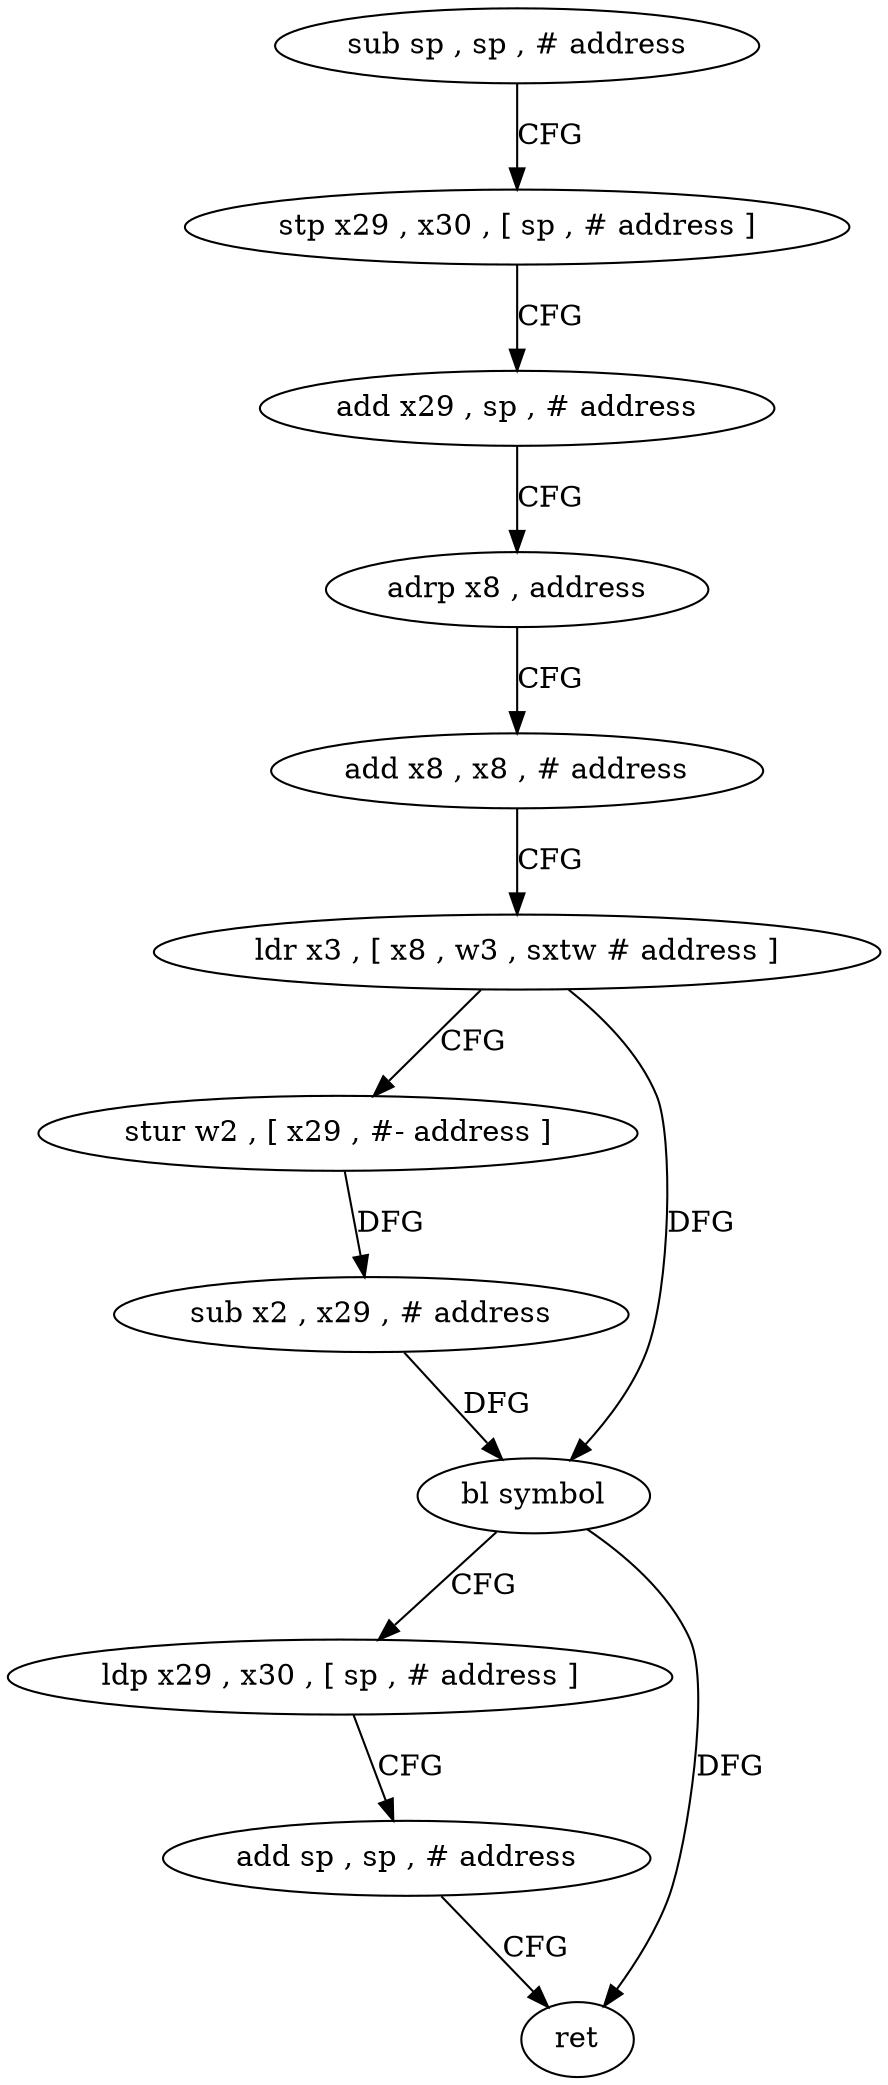digraph "func" {
"4253752" [label = "sub sp , sp , # address" ]
"4253756" [label = "stp x29 , x30 , [ sp , # address ]" ]
"4253760" [label = "add x29 , sp , # address" ]
"4253764" [label = "adrp x8 , address" ]
"4253768" [label = "add x8 , x8 , # address" ]
"4253772" [label = "ldr x3 , [ x8 , w3 , sxtw # address ]" ]
"4253776" [label = "stur w2 , [ x29 , #- address ]" ]
"4253780" [label = "sub x2 , x29 , # address" ]
"4253784" [label = "bl symbol" ]
"4253788" [label = "ldp x29 , x30 , [ sp , # address ]" ]
"4253792" [label = "add sp , sp , # address" ]
"4253796" [label = "ret" ]
"4253752" -> "4253756" [ label = "CFG" ]
"4253756" -> "4253760" [ label = "CFG" ]
"4253760" -> "4253764" [ label = "CFG" ]
"4253764" -> "4253768" [ label = "CFG" ]
"4253768" -> "4253772" [ label = "CFG" ]
"4253772" -> "4253776" [ label = "CFG" ]
"4253772" -> "4253784" [ label = "DFG" ]
"4253776" -> "4253780" [ label = "DFG" ]
"4253780" -> "4253784" [ label = "DFG" ]
"4253784" -> "4253788" [ label = "CFG" ]
"4253784" -> "4253796" [ label = "DFG" ]
"4253788" -> "4253792" [ label = "CFG" ]
"4253792" -> "4253796" [ label = "CFG" ]
}
